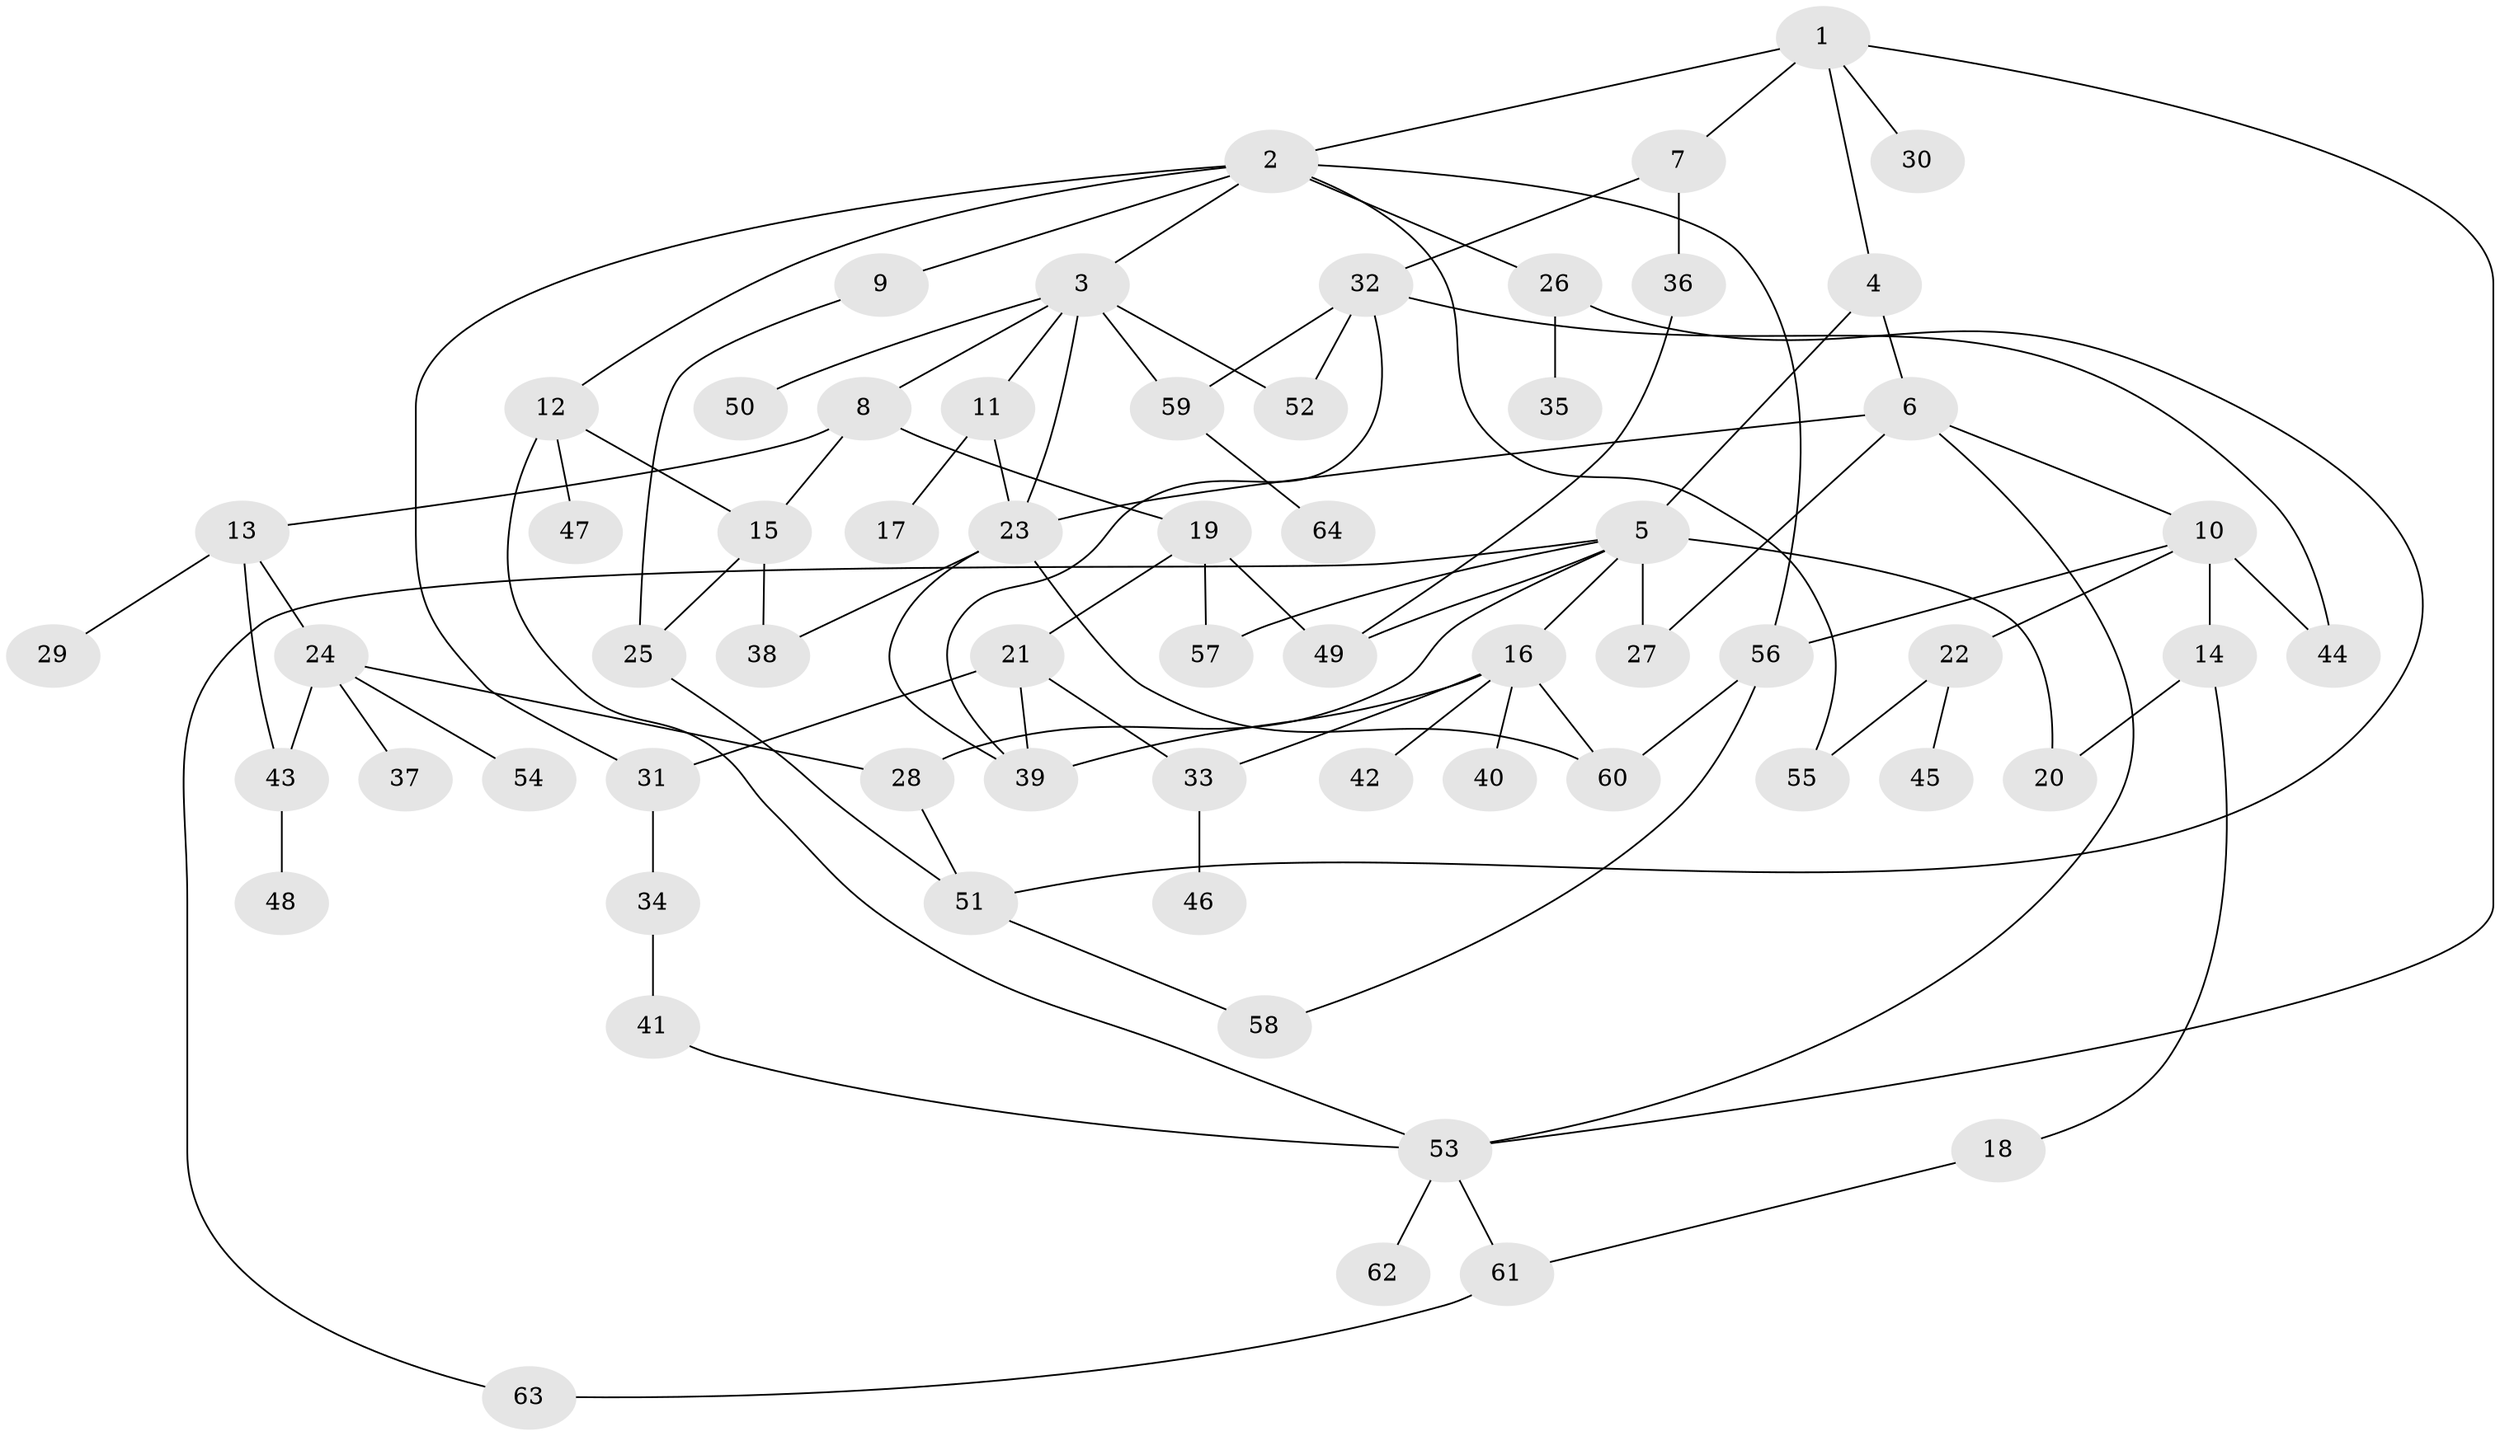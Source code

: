 // Generated by graph-tools (version 1.1) at 2025/41/03/09/25 04:41:09]
// undirected, 64 vertices, 95 edges
graph export_dot {
graph [start="1"]
  node [color=gray90,style=filled];
  1;
  2;
  3;
  4;
  5;
  6;
  7;
  8;
  9;
  10;
  11;
  12;
  13;
  14;
  15;
  16;
  17;
  18;
  19;
  20;
  21;
  22;
  23;
  24;
  25;
  26;
  27;
  28;
  29;
  30;
  31;
  32;
  33;
  34;
  35;
  36;
  37;
  38;
  39;
  40;
  41;
  42;
  43;
  44;
  45;
  46;
  47;
  48;
  49;
  50;
  51;
  52;
  53;
  54;
  55;
  56;
  57;
  58;
  59;
  60;
  61;
  62;
  63;
  64;
  1 -- 2;
  1 -- 4;
  1 -- 7;
  1 -- 30;
  1 -- 53;
  2 -- 3;
  2 -- 9;
  2 -- 12;
  2 -- 26;
  2 -- 55;
  2 -- 56;
  2 -- 31;
  3 -- 8;
  3 -- 11;
  3 -- 50;
  3 -- 59;
  3 -- 23;
  3 -- 52;
  4 -- 5;
  4 -- 6;
  5 -- 16;
  5 -- 20;
  5 -- 27;
  5 -- 28;
  5 -- 57;
  5 -- 63;
  5 -- 49;
  6 -- 10;
  6 -- 23;
  6 -- 27;
  6 -- 53;
  7 -- 32;
  7 -- 36;
  8 -- 13;
  8 -- 19;
  8 -- 15;
  9 -- 25;
  10 -- 14;
  10 -- 22;
  10 -- 44;
  10 -- 56;
  11 -- 17;
  11 -- 23;
  12 -- 15;
  12 -- 47;
  12 -- 53;
  13 -- 24;
  13 -- 29;
  13 -- 43;
  14 -- 18;
  14 -- 20;
  15 -- 25;
  15 -- 38;
  16 -- 33;
  16 -- 40;
  16 -- 42;
  16 -- 60;
  16 -- 39;
  18 -- 61;
  19 -- 21;
  19 -- 57;
  19 -- 49;
  21 -- 31;
  21 -- 33;
  21 -- 39;
  22 -- 45;
  22 -- 55;
  23 -- 38;
  23 -- 60;
  23 -- 39;
  24 -- 37;
  24 -- 43;
  24 -- 54;
  24 -- 28;
  25 -- 51;
  26 -- 35;
  26 -- 51;
  28 -- 51;
  31 -- 34;
  32 -- 39;
  32 -- 52;
  32 -- 59;
  32 -- 44;
  33 -- 46;
  34 -- 41;
  36 -- 49;
  41 -- 53;
  43 -- 48;
  51 -- 58;
  53 -- 62;
  53 -- 61;
  56 -- 58;
  56 -- 60;
  59 -- 64;
  61 -- 63;
}
